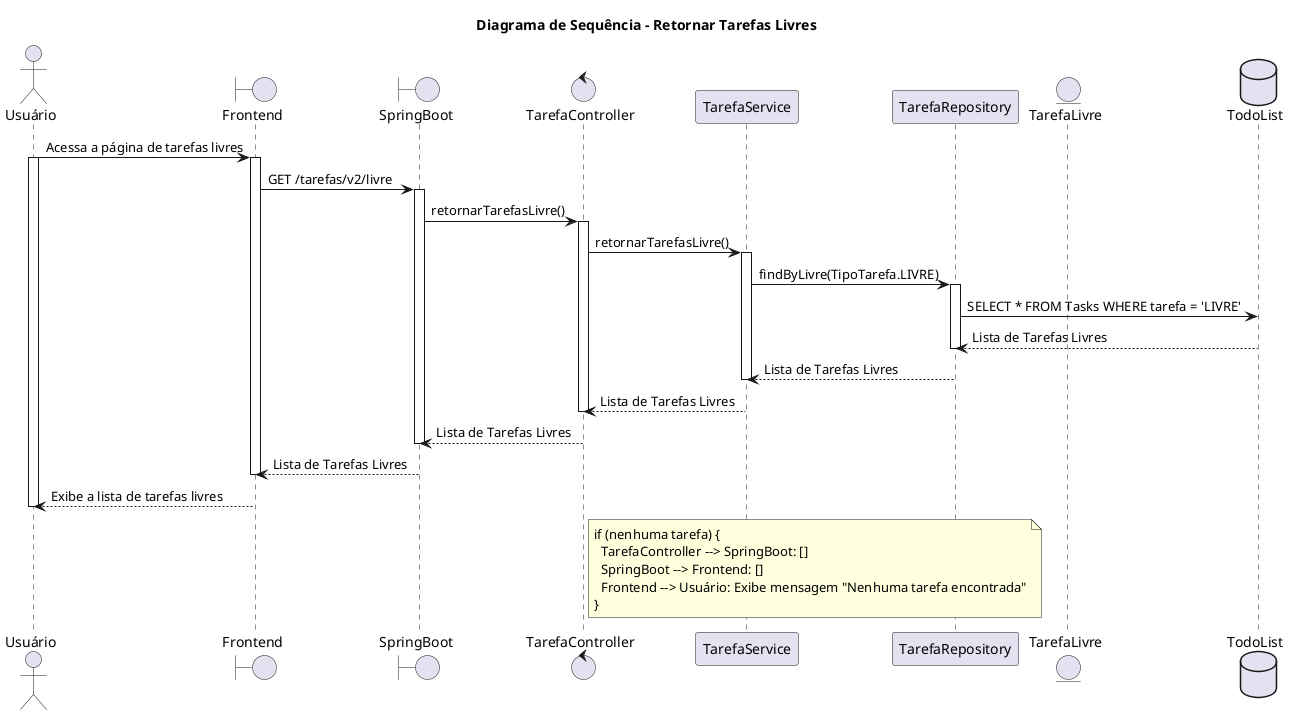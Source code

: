 @startuml
title Diagrama de Sequência - Retornar Tarefas Livres

actor Usuário
Boundary Frontend
Boundary SpringBoot
Control TarefaController
Participant TarefaService
Participant TarefaRepository
Entity TarefaLivre
Database TodoList

Usuário -> Frontend: Acessa a página de tarefas livres
activate Usuário
activate Frontend

Frontend -> SpringBoot: GET /tarefas/v2/livre
activate SpringBoot

SpringBoot -> TarefaController: retornarTarefasLivre()
activate TarefaController

TarefaController -> TarefaService: retornarTarefasLivre()
activate TarefaService

TarefaService -> TarefaRepository: findByLivre(TipoTarefa.LIVRE)
activate TarefaRepository

TarefaRepository -> TodoList: SELECT * FROM Tasks WHERE tarefa = 'LIVRE'
TodoList --> TarefaRepository: Lista de Tarefas Livres
deactivate TarefaRepository

TarefaRepository --> TarefaService: Lista de Tarefas Livres
deactivate TarefaService

TarefaService --> TarefaController: Lista de Tarefas Livres
deactivate TarefaController

TarefaController --> SpringBoot: Lista de Tarefas Livres
deactivate SpringBoot

SpringBoot --> Frontend: Lista de Tarefas Livres
deactivate Frontend

Frontend --> Usuário: Exibe a lista de tarefas livres
deactivate Usuário

note right of TarefaController
if (nenhuma tarefa) {
  TarefaController --> SpringBoot: []
  SpringBoot --> Frontend: []
  Frontend --> Usuário: Exibe mensagem "Nenhuma tarefa encontrada"
}
end note
@enduml
